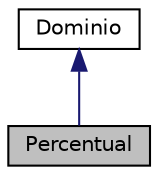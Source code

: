 digraph "Percentual"
{
 // LATEX_PDF_SIZE
  edge [fontname="Helvetica",fontsize="10",labelfontname="Helvetica",labelfontsize="10"];
  node [fontname="Helvetica",fontsize="10",shape=record];
  Node1 [label="Percentual",height=0.2,width=0.4,color="black", fillcolor="grey75", style="filled", fontcolor="black",tooltip="Classe Dinheiro representando uma string que deve ser:"];
  Node2 -> Node1 [dir="back",color="midnightblue",fontsize="10",style="solid",fontname="Helvetica"];
  Node2 [label="Dominio",height=0.2,width=0.4,color="black", fillcolor="white", style="filled",URL="$classDominio.html",tooltip="Classe abstrata que representa um dominio generico."];
}
